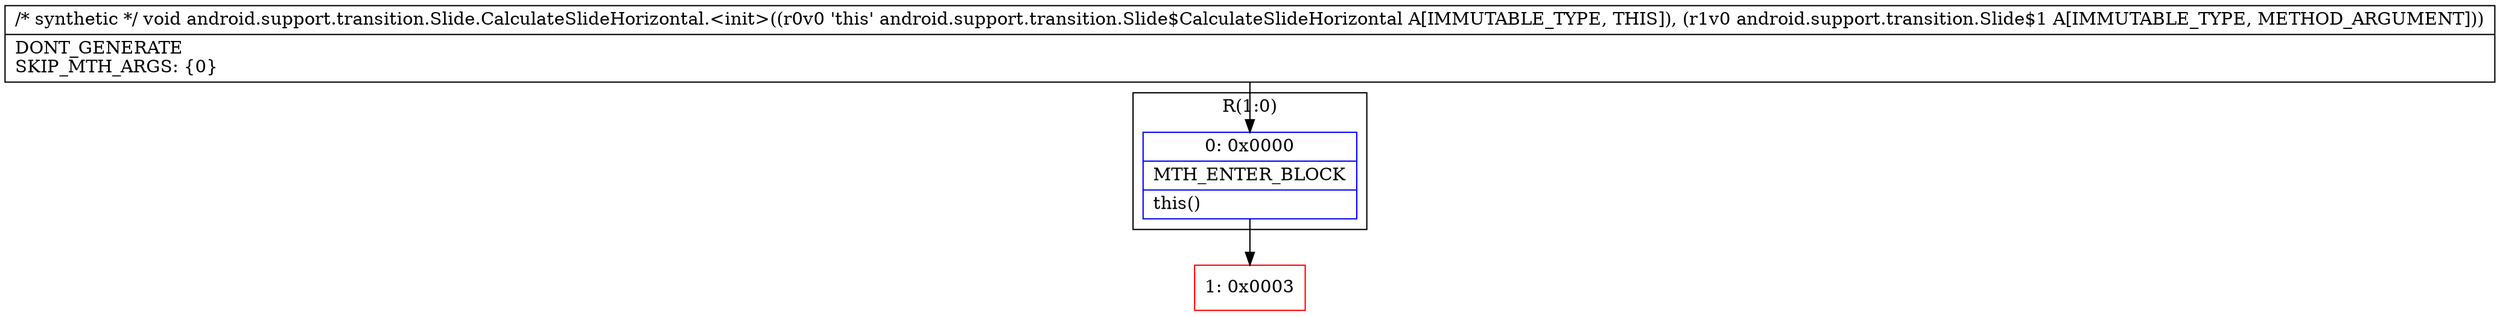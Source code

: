 digraph "CFG forandroid.support.transition.Slide.CalculateSlideHorizontal.\<init\>(Landroid\/support\/transition\/Slide$1;)V" {
subgraph cluster_Region_122695617 {
label = "R(1:0)";
node [shape=record,color=blue];
Node_0 [shape=record,label="{0\:\ 0x0000|MTH_ENTER_BLOCK\l|this()\l}"];
}
Node_1 [shape=record,color=red,label="{1\:\ 0x0003}"];
MethodNode[shape=record,label="{\/* synthetic *\/ void android.support.transition.Slide.CalculateSlideHorizontal.\<init\>((r0v0 'this' android.support.transition.Slide$CalculateSlideHorizontal A[IMMUTABLE_TYPE, THIS]), (r1v0 android.support.transition.Slide$1 A[IMMUTABLE_TYPE, METHOD_ARGUMENT]))  | DONT_GENERATE\lSKIP_MTH_ARGS: \{0\}\l}"];
MethodNode -> Node_0;
Node_0 -> Node_1;
}

